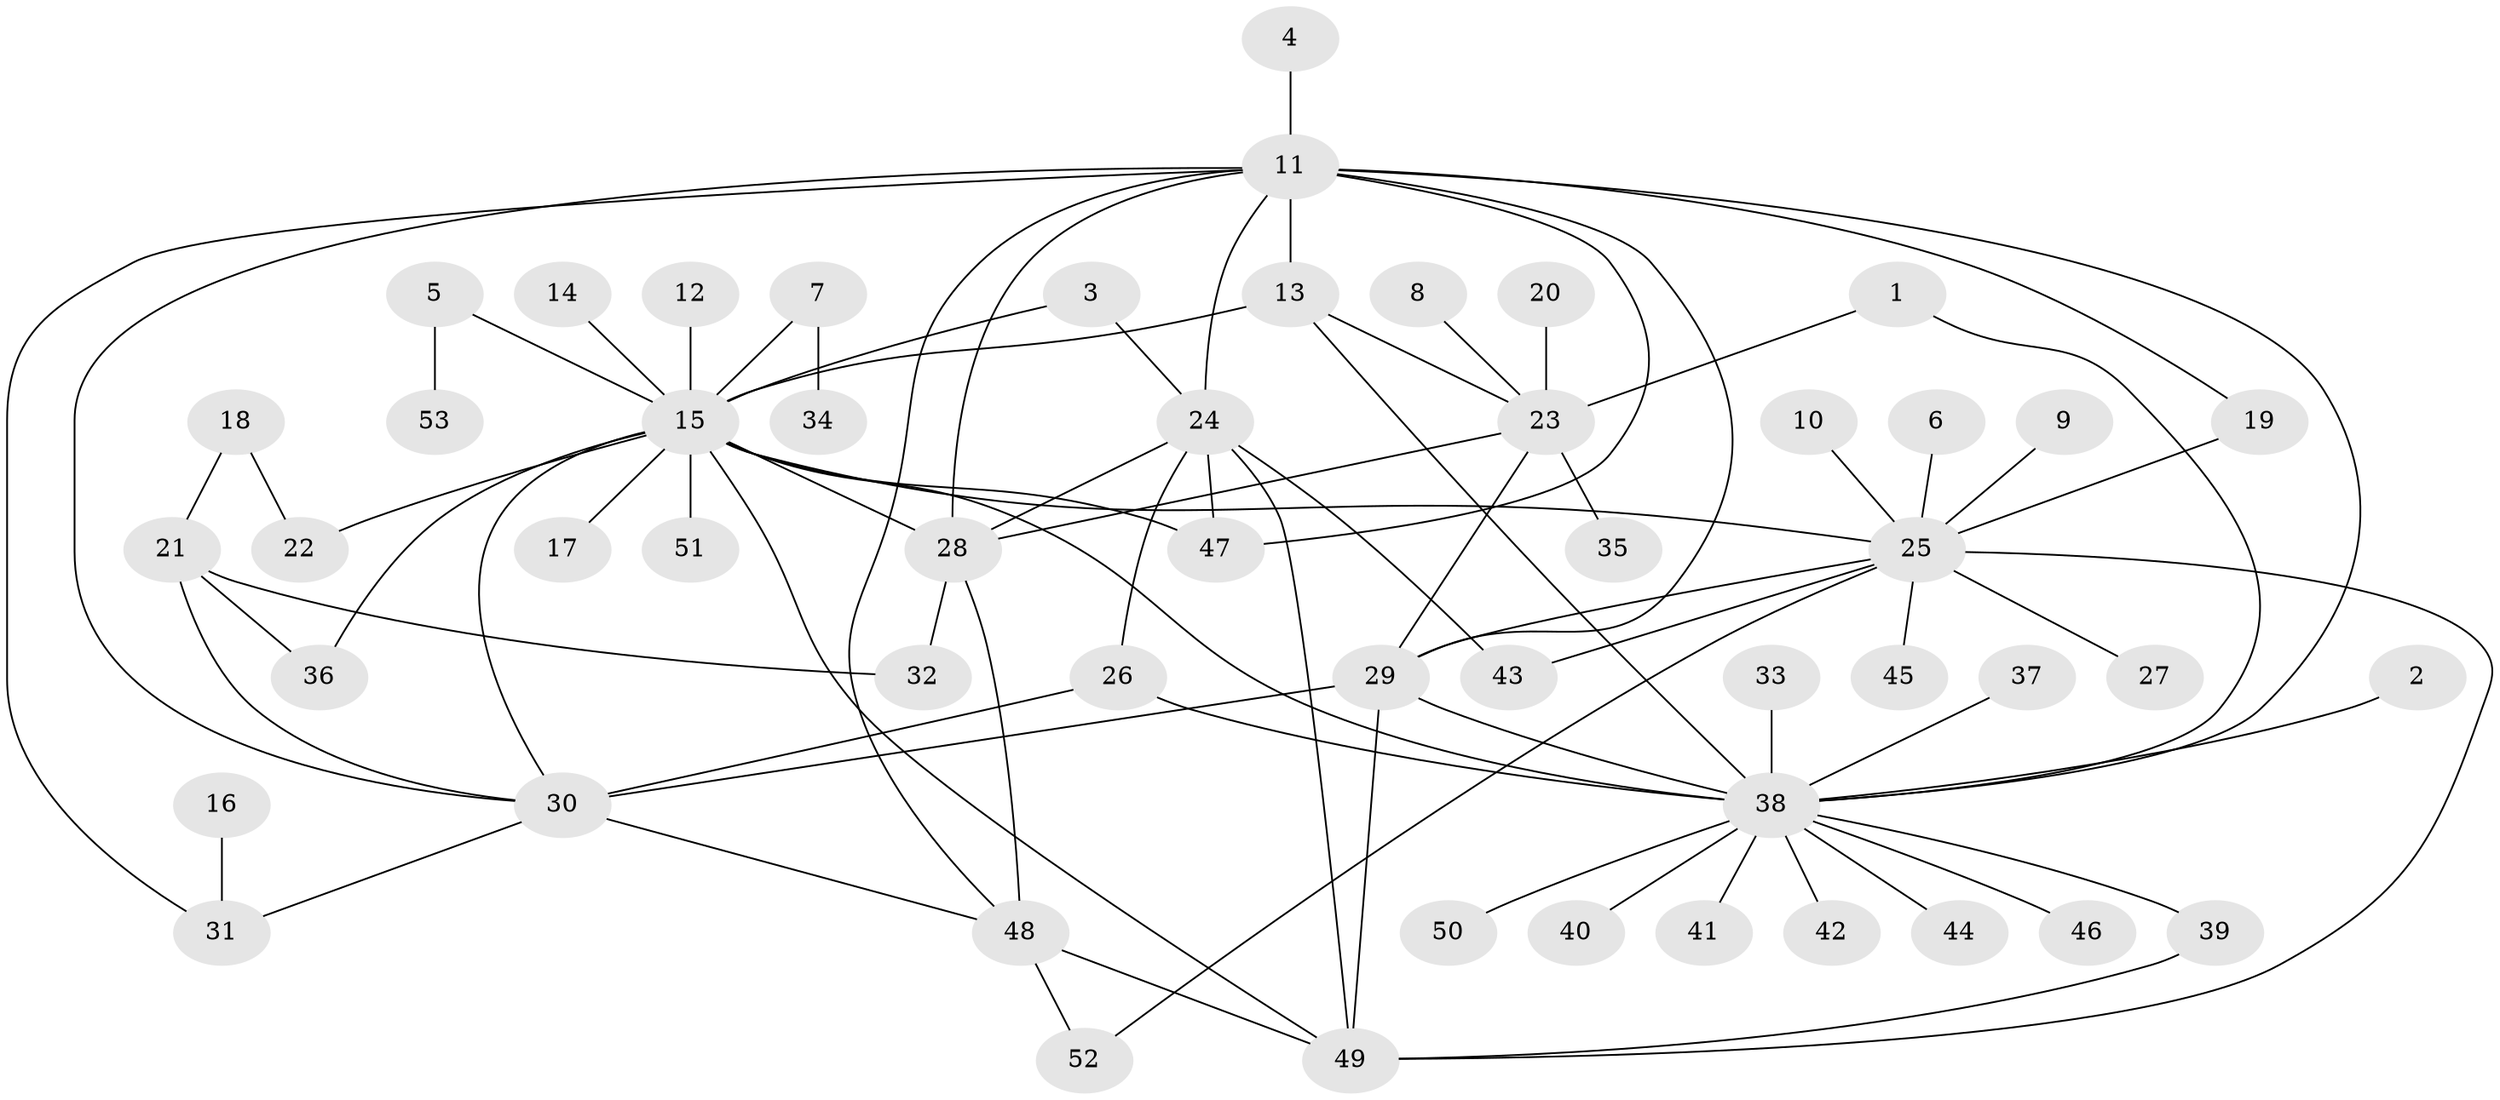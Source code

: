 // original degree distribution, {20: 0.009433962264150943, 19: 0.009433962264150943, 2: 0.2169811320754717, 1: 0.4716981132075472, 14: 0.018867924528301886, 4: 0.07547169811320754, 8: 0.009433962264150943, 3: 0.11320754716981132, 5: 0.03773584905660377, 7: 0.02830188679245283, 6: 0.009433962264150943}
// Generated by graph-tools (version 1.1) at 2025/01/03/09/25 03:01:38]
// undirected, 53 vertices, 82 edges
graph export_dot {
graph [start="1"]
  node [color=gray90,style=filled];
  1;
  2;
  3;
  4;
  5;
  6;
  7;
  8;
  9;
  10;
  11;
  12;
  13;
  14;
  15;
  16;
  17;
  18;
  19;
  20;
  21;
  22;
  23;
  24;
  25;
  26;
  27;
  28;
  29;
  30;
  31;
  32;
  33;
  34;
  35;
  36;
  37;
  38;
  39;
  40;
  41;
  42;
  43;
  44;
  45;
  46;
  47;
  48;
  49;
  50;
  51;
  52;
  53;
  1 -- 23 [weight=1.0];
  1 -- 38 [weight=1.0];
  2 -- 38 [weight=1.0];
  3 -- 15 [weight=1.0];
  3 -- 24 [weight=1.0];
  4 -- 11 [weight=1.0];
  5 -- 15 [weight=1.0];
  5 -- 53 [weight=1.0];
  6 -- 25 [weight=1.0];
  7 -- 15 [weight=1.0];
  7 -- 34 [weight=1.0];
  8 -- 23 [weight=1.0];
  9 -- 25 [weight=1.0];
  10 -- 25 [weight=1.0];
  11 -- 13 [weight=2.0];
  11 -- 19 [weight=1.0];
  11 -- 24 [weight=1.0];
  11 -- 28 [weight=1.0];
  11 -- 29 [weight=2.0];
  11 -- 30 [weight=1.0];
  11 -- 31 [weight=1.0];
  11 -- 38 [weight=1.0];
  11 -- 47 [weight=1.0];
  11 -- 48 [weight=1.0];
  12 -- 15 [weight=1.0];
  13 -- 15 [weight=1.0];
  13 -- 23 [weight=1.0];
  13 -- 38 [weight=1.0];
  14 -- 15 [weight=1.0];
  15 -- 17 [weight=1.0];
  15 -- 22 [weight=1.0];
  15 -- 25 [weight=1.0];
  15 -- 28 [weight=1.0];
  15 -- 30 [weight=1.0];
  15 -- 36 [weight=1.0];
  15 -- 38 [weight=1.0];
  15 -- 47 [weight=1.0];
  15 -- 49 [weight=1.0];
  15 -- 51 [weight=1.0];
  16 -- 31 [weight=1.0];
  18 -- 21 [weight=1.0];
  18 -- 22 [weight=1.0];
  19 -- 25 [weight=1.0];
  20 -- 23 [weight=1.0];
  21 -- 30 [weight=1.0];
  21 -- 32 [weight=1.0];
  21 -- 36 [weight=1.0];
  23 -- 28 [weight=1.0];
  23 -- 29 [weight=1.0];
  23 -- 35 [weight=1.0];
  24 -- 26 [weight=1.0];
  24 -- 28 [weight=1.0];
  24 -- 43 [weight=1.0];
  24 -- 47 [weight=2.0];
  24 -- 49 [weight=1.0];
  25 -- 27 [weight=1.0];
  25 -- 29 [weight=1.0];
  25 -- 43 [weight=1.0];
  25 -- 45 [weight=1.0];
  25 -- 49 [weight=2.0];
  25 -- 52 [weight=1.0];
  26 -- 30 [weight=1.0];
  26 -- 38 [weight=1.0];
  28 -- 32 [weight=1.0];
  28 -- 48 [weight=1.0];
  29 -- 30 [weight=2.0];
  29 -- 38 [weight=2.0];
  29 -- 49 [weight=1.0];
  30 -- 31 [weight=1.0];
  30 -- 48 [weight=1.0];
  33 -- 38 [weight=1.0];
  37 -- 38 [weight=1.0];
  38 -- 39 [weight=1.0];
  38 -- 40 [weight=1.0];
  38 -- 41 [weight=1.0];
  38 -- 42 [weight=1.0];
  38 -- 44 [weight=1.0];
  38 -- 46 [weight=1.0];
  38 -- 50 [weight=1.0];
  39 -- 49 [weight=1.0];
  48 -- 49 [weight=1.0];
  48 -- 52 [weight=1.0];
}
